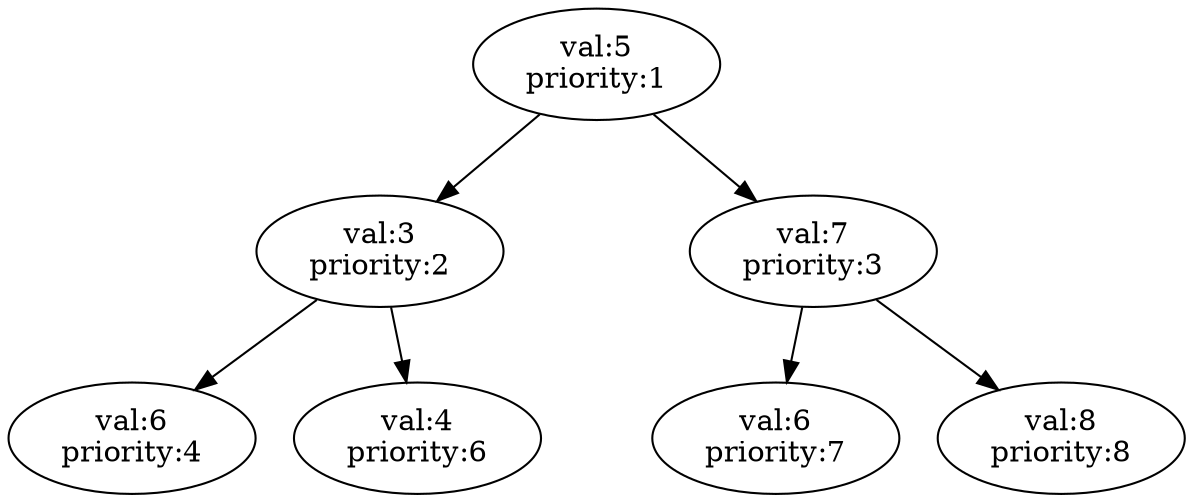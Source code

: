 digraph tree {
    n1[label="val:5\npriority:1"]
    n2[label="val:3\npriority:2"]
    n[style=invis]
    n3[label="val:7\npriority:3"]
    n4[label="val:6\npriority:4"]
    n5[label="val:4\npriority:6"]
    n6[label="val:6\npriority:7"]
    n7[label="val:8\npriority:8"]
    n1->{n2 n3}
    n1->n[style=invis]
    n2->{n4 n5}
    n3->{n6 n7}
}